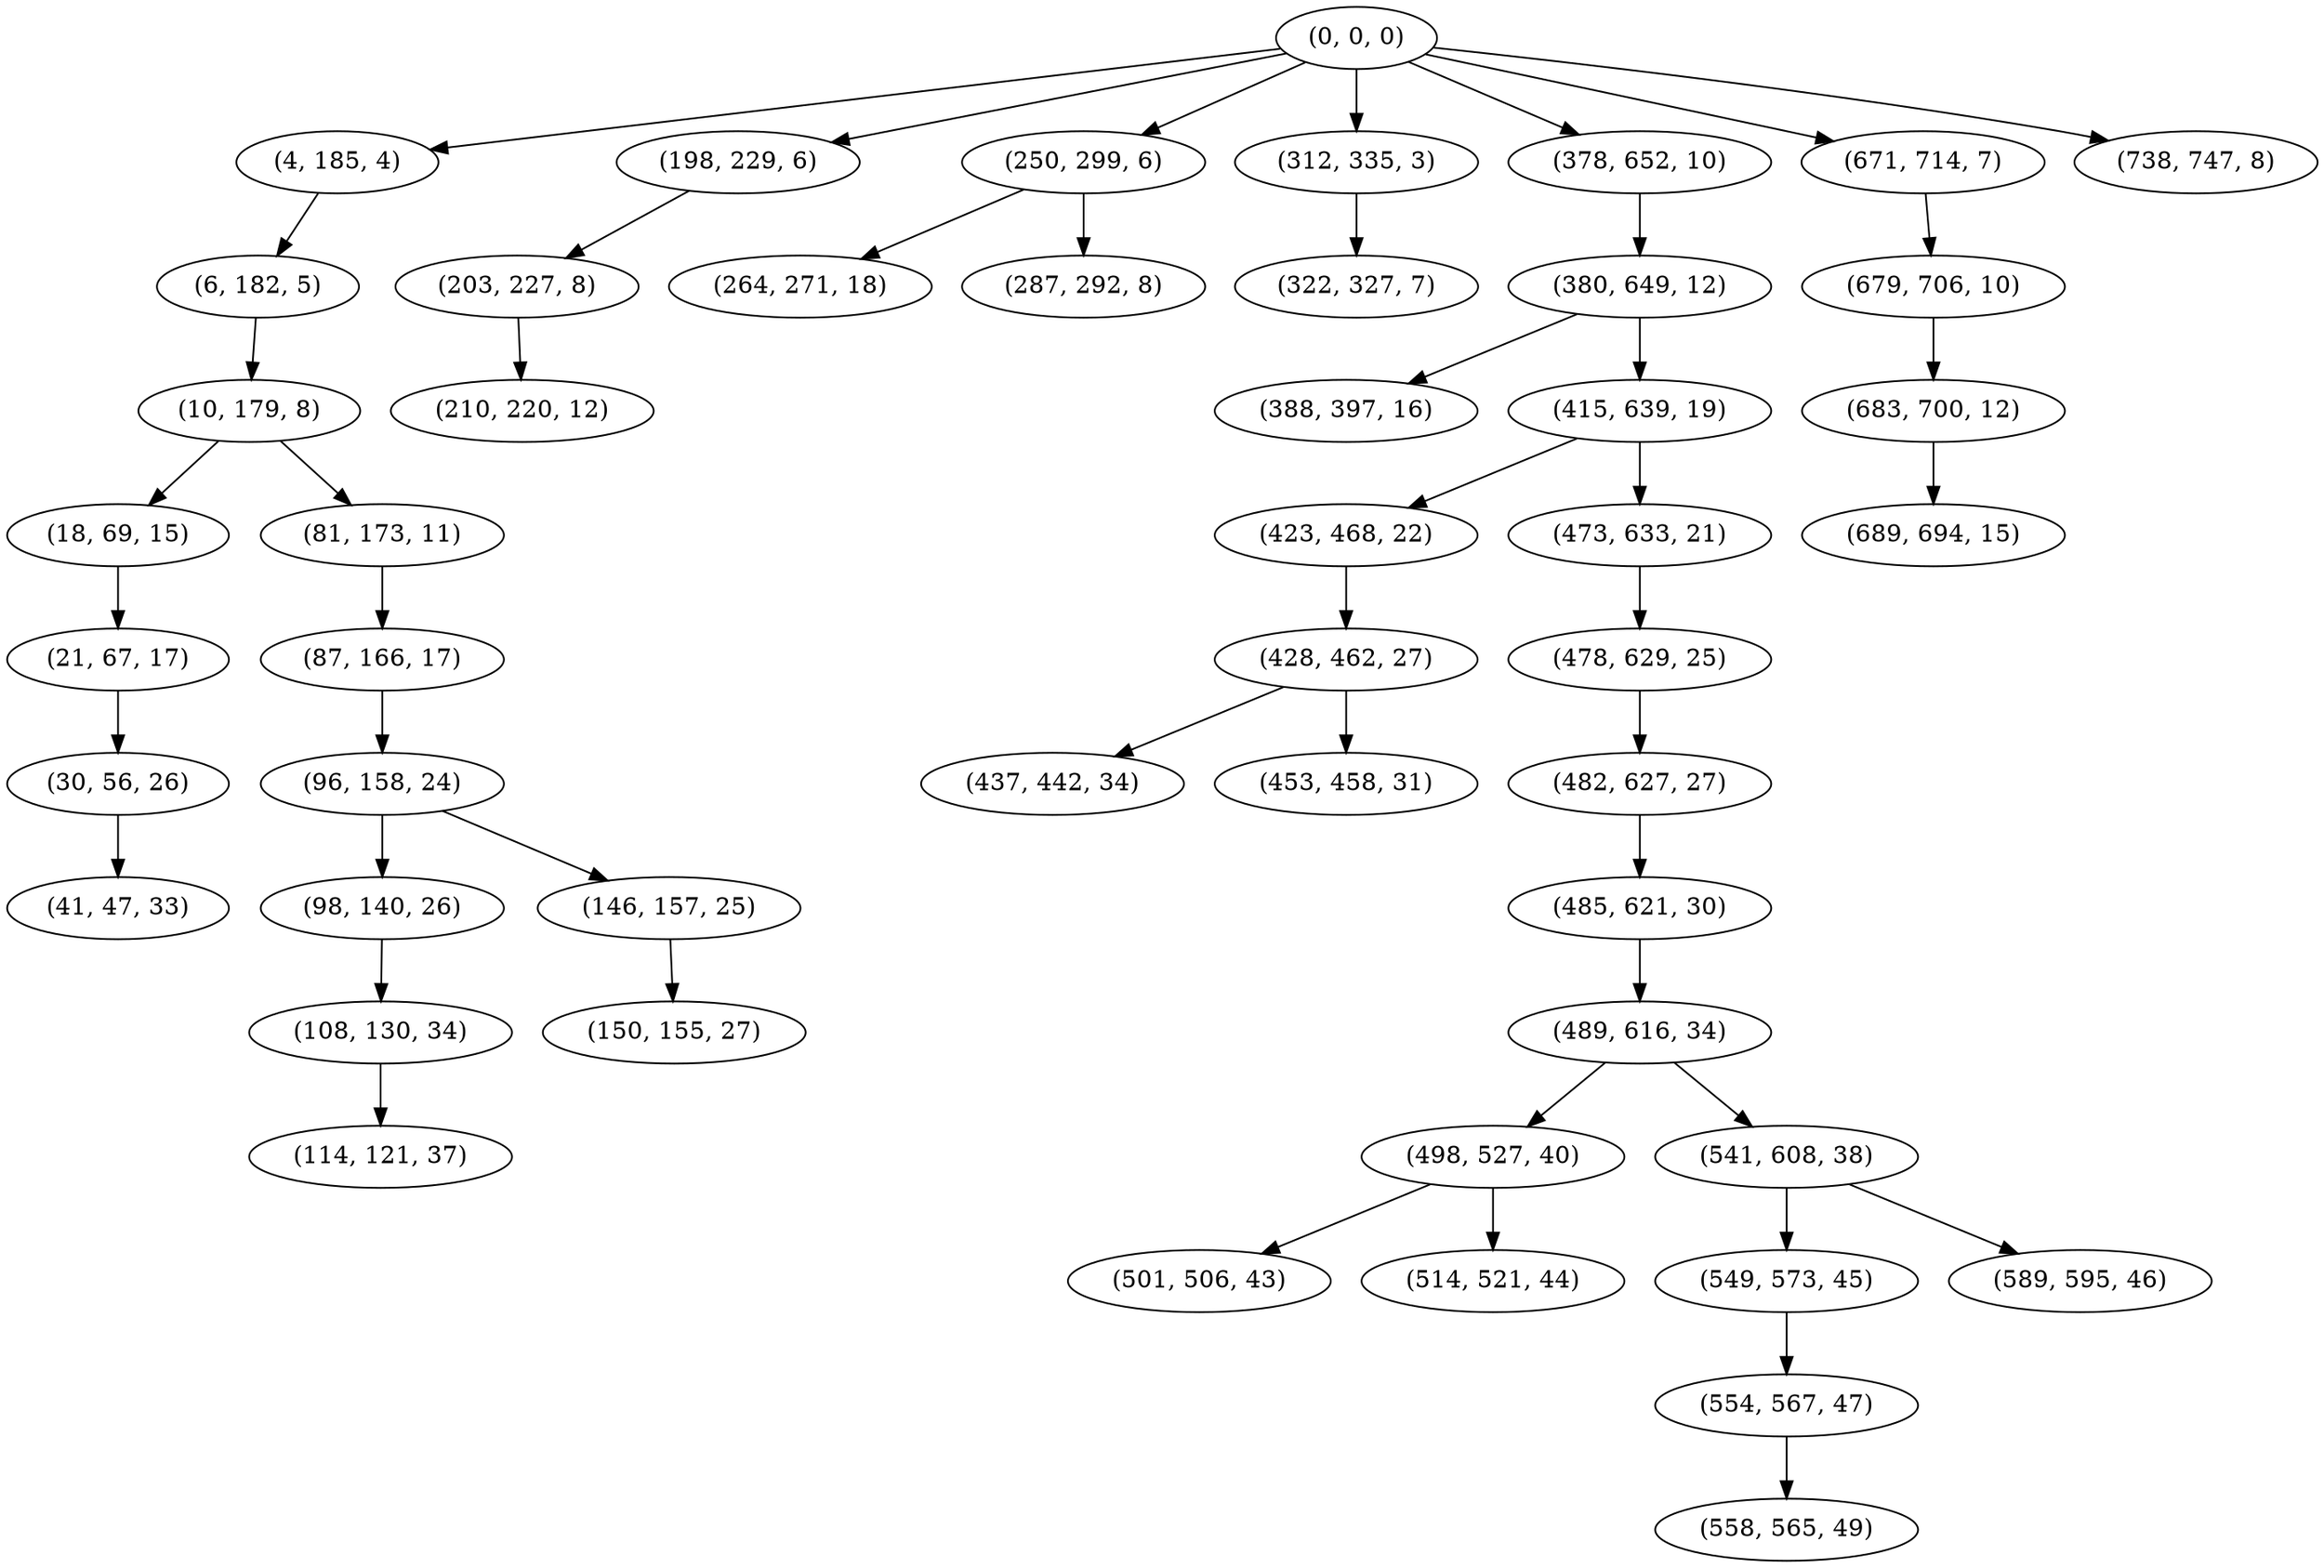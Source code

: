 digraph tree {
    "(0, 0, 0)";
    "(4, 185, 4)";
    "(6, 182, 5)";
    "(10, 179, 8)";
    "(18, 69, 15)";
    "(21, 67, 17)";
    "(30, 56, 26)";
    "(41, 47, 33)";
    "(81, 173, 11)";
    "(87, 166, 17)";
    "(96, 158, 24)";
    "(98, 140, 26)";
    "(108, 130, 34)";
    "(114, 121, 37)";
    "(146, 157, 25)";
    "(150, 155, 27)";
    "(198, 229, 6)";
    "(203, 227, 8)";
    "(210, 220, 12)";
    "(250, 299, 6)";
    "(264, 271, 18)";
    "(287, 292, 8)";
    "(312, 335, 3)";
    "(322, 327, 7)";
    "(378, 652, 10)";
    "(380, 649, 12)";
    "(388, 397, 16)";
    "(415, 639, 19)";
    "(423, 468, 22)";
    "(428, 462, 27)";
    "(437, 442, 34)";
    "(453, 458, 31)";
    "(473, 633, 21)";
    "(478, 629, 25)";
    "(482, 627, 27)";
    "(485, 621, 30)";
    "(489, 616, 34)";
    "(498, 527, 40)";
    "(501, 506, 43)";
    "(514, 521, 44)";
    "(541, 608, 38)";
    "(549, 573, 45)";
    "(554, 567, 47)";
    "(558, 565, 49)";
    "(589, 595, 46)";
    "(671, 714, 7)";
    "(679, 706, 10)";
    "(683, 700, 12)";
    "(689, 694, 15)";
    "(738, 747, 8)";
    "(0, 0, 0)" -> "(4, 185, 4)";
    "(0, 0, 0)" -> "(198, 229, 6)";
    "(0, 0, 0)" -> "(250, 299, 6)";
    "(0, 0, 0)" -> "(312, 335, 3)";
    "(0, 0, 0)" -> "(378, 652, 10)";
    "(0, 0, 0)" -> "(671, 714, 7)";
    "(0, 0, 0)" -> "(738, 747, 8)";
    "(4, 185, 4)" -> "(6, 182, 5)";
    "(6, 182, 5)" -> "(10, 179, 8)";
    "(10, 179, 8)" -> "(18, 69, 15)";
    "(10, 179, 8)" -> "(81, 173, 11)";
    "(18, 69, 15)" -> "(21, 67, 17)";
    "(21, 67, 17)" -> "(30, 56, 26)";
    "(30, 56, 26)" -> "(41, 47, 33)";
    "(81, 173, 11)" -> "(87, 166, 17)";
    "(87, 166, 17)" -> "(96, 158, 24)";
    "(96, 158, 24)" -> "(98, 140, 26)";
    "(96, 158, 24)" -> "(146, 157, 25)";
    "(98, 140, 26)" -> "(108, 130, 34)";
    "(108, 130, 34)" -> "(114, 121, 37)";
    "(146, 157, 25)" -> "(150, 155, 27)";
    "(198, 229, 6)" -> "(203, 227, 8)";
    "(203, 227, 8)" -> "(210, 220, 12)";
    "(250, 299, 6)" -> "(264, 271, 18)";
    "(250, 299, 6)" -> "(287, 292, 8)";
    "(312, 335, 3)" -> "(322, 327, 7)";
    "(378, 652, 10)" -> "(380, 649, 12)";
    "(380, 649, 12)" -> "(388, 397, 16)";
    "(380, 649, 12)" -> "(415, 639, 19)";
    "(415, 639, 19)" -> "(423, 468, 22)";
    "(415, 639, 19)" -> "(473, 633, 21)";
    "(423, 468, 22)" -> "(428, 462, 27)";
    "(428, 462, 27)" -> "(437, 442, 34)";
    "(428, 462, 27)" -> "(453, 458, 31)";
    "(473, 633, 21)" -> "(478, 629, 25)";
    "(478, 629, 25)" -> "(482, 627, 27)";
    "(482, 627, 27)" -> "(485, 621, 30)";
    "(485, 621, 30)" -> "(489, 616, 34)";
    "(489, 616, 34)" -> "(498, 527, 40)";
    "(489, 616, 34)" -> "(541, 608, 38)";
    "(498, 527, 40)" -> "(501, 506, 43)";
    "(498, 527, 40)" -> "(514, 521, 44)";
    "(541, 608, 38)" -> "(549, 573, 45)";
    "(541, 608, 38)" -> "(589, 595, 46)";
    "(549, 573, 45)" -> "(554, 567, 47)";
    "(554, 567, 47)" -> "(558, 565, 49)";
    "(671, 714, 7)" -> "(679, 706, 10)";
    "(679, 706, 10)" -> "(683, 700, 12)";
    "(683, 700, 12)" -> "(689, 694, 15)";
}
